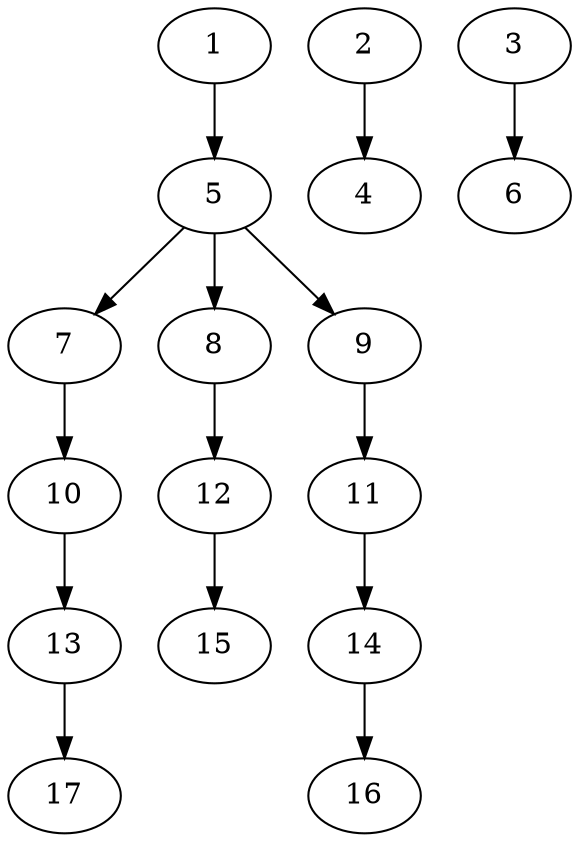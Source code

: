 // DAG (tier=1-easy, mode=data, n=17, ccr=0.349, fat=0.472, density=0.271, regular=0.763, jump=0.097, mindata=1048576, maxdata=8388608)
// DAG automatically generated by daggen at Sun Aug 24 16:33:33 2025
// /home/ermia/Project/Environments/daggen/bin/daggen --dot --ccr 0.349 --fat 0.472 --regular 0.763 --density 0.271 --jump 0.097 --mindata 1048576 --maxdata 8388608 -n 17 
digraph G {
  1 [size="199316511652948288", alpha="0.17", expect_size="99658255826474144"]
  1 -> 5 [size ="82339967270912"]
  2 [size="98432966973714333696", alpha="0.15", expect_size="49216483486857166848"]
  2 -> 4 [size ="170549468725248"]
  3 [size="73140356049163780096", alpha="0.05", expect_size="36570178024581890048"]
  3 -> 6 [size ="139914062594048"]
  4 [size="452150779604777152", alpha="0.19", expect_size="226075389802388576"]
  5 [size="72124284813705216000", alpha="0.10", expect_size="36062142406852608000"]
  5 -> 7 [size ="138615246028800"]
  5 -> 8 [size ="138615246028800"]
  5 -> 9 [size ="138615246028800"]
  6 [size="348305005325282443264", alpha="0.15", expect_size="174152502662641221632"]
  7 [size="35681475227549696000", alpha="0.03", expect_size="17840737613774848000"]
  7 -> 10 [size ="86706539724800"]
  8 [size="352125568169393920", alpha="0.14", expect_size="176062784084696960"]
  8 -> 12 [size ="128771206152192"]
  9 [size="495500395073329088", alpha="0.06", expect_size="247750197536664544"]
  9 -> 11 [size ="405657278742528"]
  10 [size="2353571102799691776", alpha="0.09", expect_size="1176785551399845888"]
  10 -> 13 [size ="14154945527808"]
  11 [size="3238215838804132", alpha="0.19", expect_size="1619107919402066"]
  11 -> 14 [size ="53992176484352"]
  12 [size="167271924577132064", alpha="0.14", expect_size="83635962288566032"]
  12 -> 15 [size ="81762789097472"]
  13 [size="381532680370311104", alpha="0.15", expect_size="190766340185155552"]
  13 -> 17 [size ="477791699075072"]
  14 [size="1595098794669675520", alpha="0.06", expect_size="797549397334837760"]
  14 -> 16 [size ="557876196147200"]
  15 [size="490569625019389376", alpha="0.20", expect_size="245284812509694688"]
  16 [size="667472081901755776", alpha="0.10", expect_size="333736040950877888"]
  17 [size="3494978277901074432", alpha="0.02", expect_size="1747489138950537216"]
}